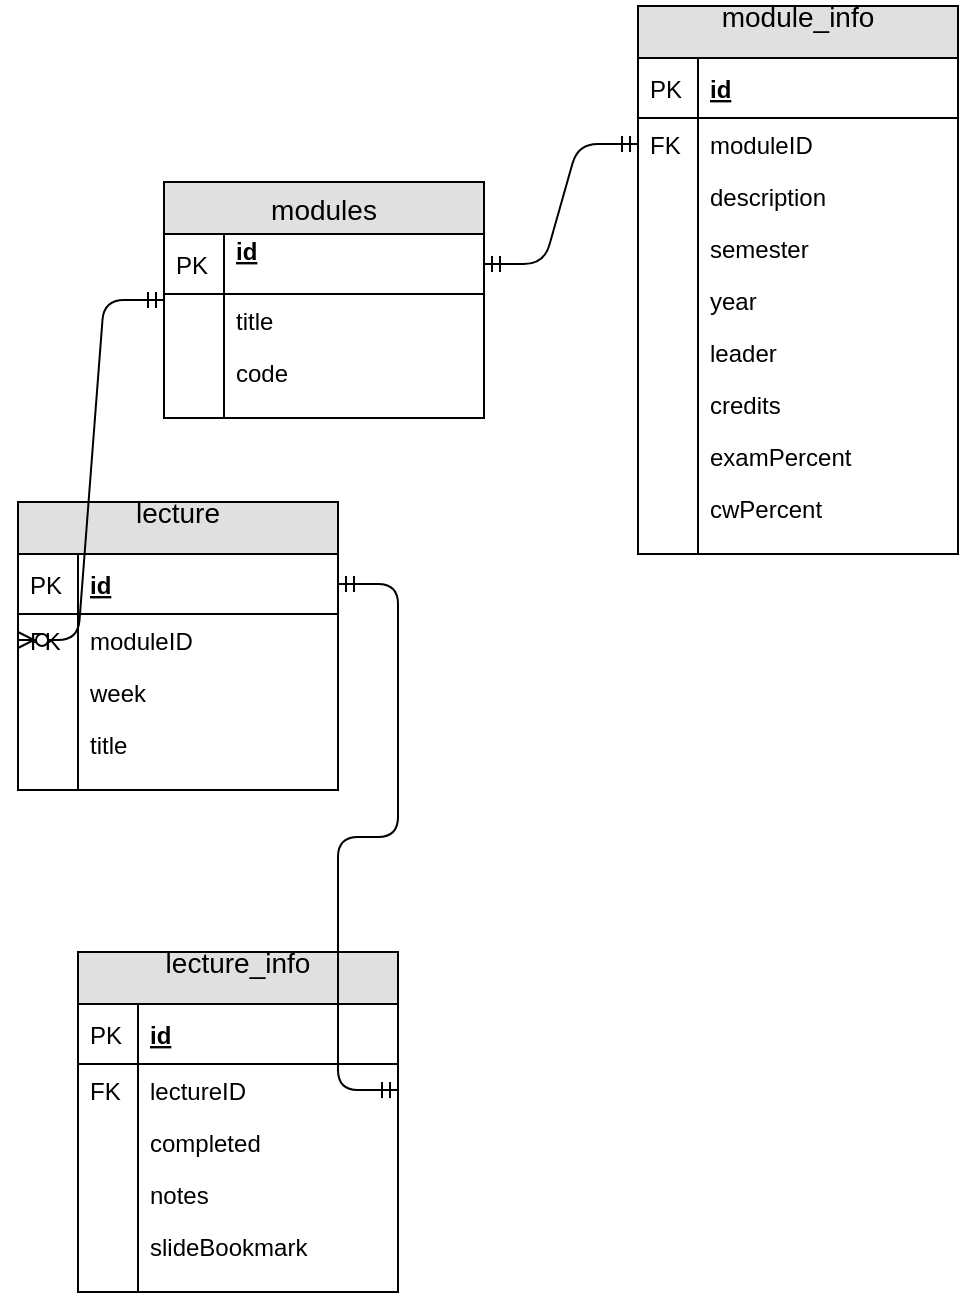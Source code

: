 <mxfile version="10.6.7" type="device"><diagram id="s_78DtTKtDamq9uqk_AS" name="Page-1"><mxGraphModel dx="446" dy="610" grid="1" gridSize="10" guides="1" tooltips="1" connect="1" arrows="1" fold="1" page="1" pageScale="1" pageWidth="827" pageHeight="1169" math="0" shadow="0"><root><mxCell id="0"/><mxCell id="1" parent="0"/><mxCell id="gHNW7DIVbkAKTmC-lWHP-13" value="module_info&#10;" style="swimlane;fontStyle=0;childLayout=stackLayout;horizontal=1;startSize=26;fillColor=#e0e0e0;horizontalStack=0;resizeParent=1;resizeParentMax=0;resizeLast=0;collapsible=1;marginBottom=0;swimlaneFillColor=#ffffff;align=center;fontSize=14;" vertex="1" parent="1"><mxGeometry x="490" y="185" width="160" height="274" as="geometry"/></mxCell><mxCell id="gHNW7DIVbkAKTmC-lWHP-14" value="id" style="shape=partialRectangle;top=0;left=0;right=0;bottom=1;align=left;verticalAlign=middle;fillColor=none;spacingLeft=34;spacingRight=4;overflow=hidden;rotatable=0;points=[[0,0.5],[1,0.5]];portConstraint=eastwest;dropTarget=0;fontStyle=5;fontSize=12;" vertex="1" parent="gHNW7DIVbkAKTmC-lWHP-13"><mxGeometry y="26" width="160" height="30" as="geometry"/></mxCell><mxCell id="gHNW7DIVbkAKTmC-lWHP-15" value="PK" style="shape=partialRectangle;top=0;left=0;bottom=0;fillColor=none;align=left;verticalAlign=middle;spacingLeft=4;spacingRight=4;overflow=hidden;rotatable=0;points=[];portConstraint=eastwest;part=1;fontSize=12;" vertex="1" connectable="0" parent="gHNW7DIVbkAKTmC-lWHP-14"><mxGeometry width="30" height="30" as="geometry"/></mxCell><mxCell id="gHNW7DIVbkAKTmC-lWHP-16" value="moduleID" style="shape=partialRectangle;top=0;left=0;right=0;bottom=0;align=left;verticalAlign=top;fillColor=none;spacingLeft=34;spacingRight=4;overflow=hidden;rotatable=0;points=[[0,0.5],[1,0.5]];portConstraint=eastwest;dropTarget=0;fontSize=12;" vertex="1" parent="gHNW7DIVbkAKTmC-lWHP-13"><mxGeometry y="56" width="160" height="26" as="geometry"/></mxCell><mxCell id="gHNW7DIVbkAKTmC-lWHP-17" value="FK" style="shape=partialRectangle;top=0;left=0;bottom=0;fillColor=none;align=left;verticalAlign=top;spacingLeft=4;spacingRight=4;overflow=hidden;rotatable=0;points=[];portConstraint=eastwest;part=1;fontSize=12;" vertex="1" connectable="0" parent="gHNW7DIVbkAKTmC-lWHP-16"><mxGeometry width="30" height="26" as="geometry"/></mxCell><mxCell id="gHNW7DIVbkAKTmC-lWHP-18" value="description" style="shape=partialRectangle;top=0;left=0;right=0;bottom=0;align=left;verticalAlign=top;fillColor=none;spacingLeft=34;spacingRight=4;overflow=hidden;rotatable=0;points=[[0,0.5],[1,0.5]];portConstraint=eastwest;dropTarget=0;fontSize=12;" vertex="1" parent="gHNW7DIVbkAKTmC-lWHP-13"><mxGeometry y="82" width="160" height="26" as="geometry"/></mxCell><mxCell id="gHNW7DIVbkAKTmC-lWHP-19" value="" style="shape=partialRectangle;top=0;left=0;bottom=0;fillColor=none;align=left;verticalAlign=top;spacingLeft=4;spacingRight=4;overflow=hidden;rotatable=0;points=[];portConstraint=eastwest;part=1;fontSize=12;" vertex="1" connectable="0" parent="gHNW7DIVbkAKTmC-lWHP-18"><mxGeometry width="30" height="26" as="geometry"/></mxCell><mxCell id="gHNW7DIVbkAKTmC-lWHP-20" value="semester" style="shape=partialRectangle;top=0;left=0;right=0;bottom=0;align=left;verticalAlign=top;fillColor=none;spacingLeft=34;spacingRight=4;overflow=hidden;rotatable=0;points=[[0,0.5],[1,0.5]];portConstraint=eastwest;dropTarget=0;fontSize=12;" vertex="1" parent="gHNW7DIVbkAKTmC-lWHP-13"><mxGeometry y="108" width="160" height="26" as="geometry"/></mxCell><mxCell id="gHNW7DIVbkAKTmC-lWHP-21" value="" style="shape=partialRectangle;top=0;left=0;bottom=0;fillColor=none;align=left;verticalAlign=top;spacingLeft=4;spacingRight=4;overflow=hidden;rotatable=0;points=[];portConstraint=eastwest;part=1;fontSize=12;" vertex="1" connectable="0" parent="gHNW7DIVbkAKTmC-lWHP-20"><mxGeometry width="30" height="26" as="geometry"/></mxCell><mxCell id="gHNW7DIVbkAKTmC-lWHP-35" value="year" style="shape=partialRectangle;top=0;left=0;right=0;bottom=0;align=left;verticalAlign=top;fillColor=none;spacingLeft=34;spacingRight=4;overflow=hidden;rotatable=0;points=[[0,0.5],[1,0.5]];portConstraint=eastwest;dropTarget=0;fontSize=12;" vertex="1" parent="gHNW7DIVbkAKTmC-lWHP-13"><mxGeometry y="134" width="160" height="26" as="geometry"/></mxCell><mxCell id="gHNW7DIVbkAKTmC-lWHP-36" value="" style="shape=partialRectangle;top=0;left=0;bottom=0;fillColor=none;align=left;verticalAlign=top;spacingLeft=4;spacingRight=4;overflow=hidden;rotatable=0;points=[];portConstraint=eastwest;part=1;fontSize=12;" vertex="1" connectable="0" parent="gHNW7DIVbkAKTmC-lWHP-35"><mxGeometry width="30" height="26" as="geometry"/></mxCell><mxCell id="gHNW7DIVbkAKTmC-lWHP-37" value="leader&#10;" style="shape=partialRectangle;top=0;left=0;right=0;bottom=0;align=left;verticalAlign=top;fillColor=none;spacingLeft=34;spacingRight=4;overflow=hidden;rotatable=0;points=[[0,0.5],[1,0.5]];portConstraint=eastwest;dropTarget=0;fontSize=12;" vertex="1" parent="gHNW7DIVbkAKTmC-lWHP-13"><mxGeometry y="160" width="160" height="26" as="geometry"/></mxCell><mxCell id="gHNW7DIVbkAKTmC-lWHP-38" value="" style="shape=partialRectangle;top=0;left=0;bottom=0;fillColor=none;align=left;verticalAlign=top;spacingLeft=4;spacingRight=4;overflow=hidden;rotatable=0;points=[];portConstraint=eastwest;part=1;fontSize=12;" vertex="1" connectable="0" parent="gHNW7DIVbkAKTmC-lWHP-37"><mxGeometry width="30" height="26" as="geometry"/></mxCell><mxCell id="gHNW7DIVbkAKTmC-lWHP-39" value="credits&#10;" style="shape=partialRectangle;top=0;left=0;right=0;bottom=0;align=left;verticalAlign=top;fillColor=none;spacingLeft=34;spacingRight=4;overflow=hidden;rotatable=0;points=[[0,0.5],[1,0.5]];portConstraint=eastwest;dropTarget=0;fontSize=12;" vertex="1" parent="gHNW7DIVbkAKTmC-lWHP-13"><mxGeometry y="186" width="160" height="26" as="geometry"/></mxCell><mxCell id="gHNW7DIVbkAKTmC-lWHP-40" value="" style="shape=partialRectangle;top=0;left=0;bottom=0;fillColor=none;align=left;verticalAlign=top;spacingLeft=4;spacingRight=4;overflow=hidden;rotatable=0;points=[];portConstraint=eastwest;part=1;fontSize=12;" vertex="1" connectable="0" parent="gHNW7DIVbkAKTmC-lWHP-39"><mxGeometry width="30" height="26" as="geometry"/></mxCell><mxCell id="gHNW7DIVbkAKTmC-lWHP-41" value="examPercent&#10;" style="shape=partialRectangle;top=0;left=0;right=0;bottom=0;align=left;verticalAlign=top;fillColor=none;spacingLeft=34;spacingRight=4;overflow=hidden;rotatable=0;points=[[0,0.5],[1,0.5]];portConstraint=eastwest;dropTarget=0;fontSize=12;" vertex="1" parent="gHNW7DIVbkAKTmC-lWHP-13"><mxGeometry y="212" width="160" height="26" as="geometry"/></mxCell><mxCell id="gHNW7DIVbkAKTmC-lWHP-42" value="" style="shape=partialRectangle;top=0;left=0;bottom=0;fillColor=none;align=left;verticalAlign=top;spacingLeft=4;spacingRight=4;overflow=hidden;rotatable=0;points=[];portConstraint=eastwest;part=1;fontSize=12;" vertex="1" connectable="0" parent="gHNW7DIVbkAKTmC-lWHP-41"><mxGeometry width="30" height="26" as="geometry"/></mxCell><mxCell id="gHNW7DIVbkAKTmC-lWHP-43" value="cwPercent&#10;" style="shape=partialRectangle;top=0;left=0;right=0;bottom=0;align=left;verticalAlign=top;fillColor=none;spacingLeft=34;spacingRight=4;overflow=hidden;rotatable=0;points=[[0,0.5],[1,0.5]];portConstraint=eastwest;dropTarget=0;fontSize=12;" vertex="1" parent="gHNW7DIVbkAKTmC-lWHP-13"><mxGeometry y="238" width="160" height="26" as="geometry"/></mxCell><mxCell id="gHNW7DIVbkAKTmC-lWHP-44" value="" style="shape=partialRectangle;top=0;left=0;bottom=0;fillColor=none;align=left;verticalAlign=top;spacingLeft=4;spacingRight=4;overflow=hidden;rotatable=0;points=[];portConstraint=eastwest;part=1;fontSize=12;" vertex="1" connectable="0" parent="gHNW7DIVbkAKTmC-lWHP-43"><mxGeometry width="30" height="26" as="geometry"/></mxCell><mxCell id="gHNW7DIVbkAKTmC-lWHP-22" value="" style="shape=partialRectangle;top=0;left=0;right=0;bottom=0;align=left;verticalAlign=top;fillColor=none;spacingLeft=34;spacingRight=4;overflow=hidden;rotatable=0;points=[[0,0.5],[1,0.5]];portConstraint=eastwest;dropTarget=0;fontSize=12;" vertex="1" parent="gHNW7DIVbkAKTmC-lWHP-13"><mxGeometry y="264" width="160" height="10" as="geometry"/></mxCell><mxCell id="gHNW7DIVbkAKTmC-lWHP-23" value="" style="shape=partialRectangle;top=0;left=0;bottom=0;fillColor=none;align=left;verticalAlign=top;spacingLeft=4;spacingRight=4;overflow=hidden;rotatable=0;points=[];portConstraint=eastwest;part=1;fontSize=12;" vertex="1" connectable="0" parent="gHNW7DIVbkAKTmC-lWHP-22"><mxGeometry width="30" height="10" as="geometry"/></mxCell><mxCell id="gHNW7DIVbkAKTmC-lWHP-24" value="modules" style="swimlane;fontStyle=0;childLayout=stackLayout;horizontal=1;startSize=26;fillColor=#e0e0e0;horizontalStack=0;resizeParent=1;resizeParentMax=0;resizeLast=0;collapsible=1;marginBottom=0;swimlaneFillColor=#ffffff;align=center;fontSize=14;" vertex="1" parent="1"><mxGeometry x="253" y="273" width="160" height="118" as="geometry"/></mxCell><mxCell id="gHNW7DIVbkAKTmC-lWHP-25" value="id&#10;" style="shape=partialRectangle;top=0;left=0;right=0;bottom=1;align=left;verticalAlign=middle;fillColor=none;spacingLeft=34;spacingRight=4;overflow=hidden;rotatable=0;points=[[0,0.5],[1,0.5]];portConstraint=eastwest;dropTarget=0;fontStyle=5;fontSize=12;" vertex="1" parent="gHNW7DIVbkAKTmC-lWHP-24"><mxGeometry y="26" width="160" height="30" as="geometry"/></mxCell><mxCell id="gHNW7DIVbkAKTmC-lWHP-26" value="PK" style="shape=partialRectangle;top=0;left=0;bottom=0;fillColor=none;align=left;verticalAlign=middle;spacingLeft=4;spacingRight=4;overflow=hidden;rotatable=0;points=[];portConstraint=eastwest;part=1;fontSize=12;" vertex="1" connectable="0" parent="gHNW7DIVbkAKTmC-lWHP-25"><mxGeometry width="30" height="30" as="geometry"/></mxCell><mxCell id="gHNW7DIVbkAKTmC-lWHP-27" value="title" style="shape=partialRectangle;top=0;left=0;right=0;bottom=0;align=left;verticalAlign=top;fillColor=none;spacingLeft=34;spacingRight=4;overflow=hidden;rotatable=0;points=[[0,0.5],[1,0.5]];portConstraint=eastwest;dropTarget=0;fontSize=12;" vertex="1" parent="gHNW7DIVbkAKTmC-lWHP-24"><mxGeometry y="56" width="160" height="26" as="geometry"/></mxCell><mxCell id="gHNW7DIVbkAKTmC-lWHP-28" value="" style="shape=partialRectangle;top=0;left=0;bottom=0;fillColor=none;align=left;verticalAlign=top;spacingLeft=4;spacingRight=4;overflow=hidden;rotatable=0;points=[];portConstraint=eastwest;part=1;fontSize=12;" vertex="1" connectable="0" parent="gHNW7DIVbkAKTmC-lWHP-27"><mxGeometry width="30" height="26" as="geometry"/></mxCell><mxCell id="gHNW7DIVbkAKTmC-lWHP-29" value="code" style="shape=partialRectangle;top=0;left=0;right=0;bottom=0;align=left;verticalAlign=top;fillColor=none;spacingLeft=34;spacingRight=4;overflow=hidden;rotatable=0;points=[[0,0.5],[1,0.5]];portConstraint=eastwest;dropTarget=0;fontSize=12;" vertex="1" parent="gHNW7DIVbkAKTmC-lWHP-24"><mxGeometry y="82" width="160" height="26" as="geometry"/></mxCell><mxCell id="gHNW7DIVbkAKTmC-lWHP-30" value="" style="shape=partialRectangle;top=0;left=0;bottom=0;fillColor=none;align=left;verticalAlign=top;spacingLeft=4;spacingRight=4;overflow=hidden;rotatable=0;points=[];portConstraint=eastwest;part=1;fontSize=12;" vertex="1" connectable="0" parent="gHNW7DIVbkAKTmC-lWHP-29"><mxGeometry width="30" height="26" as="geometry"/></mxCell><mxCell id="gHNW7DIVbkAKTmC-lWHP-33" value="" style="shape=partialRectangle;top=0;left=0;right=0;bottom=0;align=left;verticalAlign=top;fillColor=none;spacingLeft=34;spacingRight=4;overflow=hidden;rotatable=0;points=[[0,0.5],[1,0.5]];portConstraint=eastwest;dropTarget=0;fontSize=12;" vertex="1" parent="gHNW7DIVbkAKTmC-lWHP-24"><mxGeometry y="108" width="160" height="10" as="geometry"/></mxCell><mxCell id="gHNW7DIVbkAKTmC-lWHP-34" value="" style="shape=partialRectangle;top=0;left=0;bottom=0;fillColor=none;align=left;verticalAlign=top;spacingLeft=4;spacingRight=4;overflow=hidden;rotatable=0;points=[];portConstraint=eastwest;part=1;fontSize=12;" vertex="1" connectable="0" parent="gHNW7DIVbkAKTmC-lWHP-33"><mxGeometry width="30" height="10" as="geometry"/></mxCell><mxCell id="gHNW7DIVbkAKTmC-lWHP-45" value="" style="edgeStyle=entityRelationEdgeStyle;fontSize=12;html=1;endArrow=ERmandOne;startArrow=ERmandOne;entryX=0;entryY=0.5;entryDx=0;entryDy=0;exitX=1;exitY=0.5;exitDx=0;exitDy=0;" edge="1" parent="1" source="gHNW7DIVbkAKTmC-lWHP-25" target="gHNW7DIVbkAKTmC-lWHP-16"><mxGeometry width="100" height="100" relative="1" as="geometry"><mxPoint x="340" y="420" as="sourcePoint"/><mxPoint x="440" y="320" as="targetPoint"/></mxGeometry></mxCell><mxCell id="gHNW7DIVbkAKTmC-lWHP-46" value="lecture&#10;" style="swimlane;fontStyle=0;childLayout=stackLayout;horizontal=1;startSize=26;fillColor=#e0e0e0;horizontalStack=0;resizeParent=1;resizeParentMax=0;resizeLast=0;collapsible=1;marginBottom=0;swimlaneFillColor=#ffffff;align=center;fontSize=14;" vertex="1" parent="1"><mxGeometry x="180" y="433" width="160" height="144" as="geometry"/></mxCell><mxCell id="gHNW7DIVbkAKTmC-lWHP-47" value="id" style="shape=partialRectangle;top=0;left=0;right=0;bottom=1;align=left;verticalAlign=middle;fillColor=none;spacingLeft=34;spacingRight=4;overflow=hidden;rotatable=0;points=[[0,0.5],[1,0.5]];portConstraint=eastwest;dropTarget=0;fontStyle=5;fontSize=12;" vertex="1" parent="gHNW7DIVbkAKTmC-lWHP-46"><mxGeometry y="26" width="160" height="30" as="geometry"/></mxCell><mxCell id="gHNW7DIVbkAKTmC-lWHP-48" value="PK" style="shape=partialRectangle;top=0;left=0;bottom=0;fillColor=none;align=left;verticalAlign=middle;spacingLeft=4;spacingRight=4;overflow=hidden;rotatable=0;points=[];portConstraint=eastwest;part=1;fontSize=12;" vertex="1" connectable="0" parent="gHNW7DIVbkAKTmC-lWHP-47"><mxGeometry width="30" height="30" as="geometry"/></mxCell><mxCell id="gHNW7DIVbkAKTmC-lWHP-49" value="moduleID" style="shape=partialRectangle;top=0;left=0;right=0;bottom=0;align=left;verticalAlign=top;fillColor=none;spacingLeft=34;spacingRight=4;overflow=hidden;rotatable=0;points=[[0,0.5],[1,0.5]];portConstraint=eastwest;dropTarget=0;fontSize=12;" vertex="1" parent="gHNW7DIVbkAKTmC-lWHP-46"><mxGeometry y="56" width="160" height="26" as="geometry"/></mxCell><mxCell id="gHNW7DIVbkAKTmC-lWHP-50" value="FK" style="shape=partialRectangle;top=0;left=0;bottom=0;fillColor=none;align=left;verticalAlign=top;spacingLeft=4;spacingRight=4;overflow=hidden;rotatable=0;points=[];portConstraint=eastwest;part=1;fontSize=12;" vertex="1" connectable="0" parent="gHNW7DIVbkAKTmC-lWHP-49"><mxGeometry width="30" height="26" as="geometry"/></mxCell><mxCell id="gHNW7DIVbkAKTmC-lWHP-51" value="week" style="shape=partialRectangle;top=0;left=0;right=0;bottom=0;align=left;verticalAlign=top;fillColor=none;spacingLeft=34;spacingRight=4;overflow=hidden;rotatable=0;points=[[0,0.5],[1,0.5]];portConstraint=eastwest;dropTarget=0;fontSize=12;" vertex="1" parent="gHNW7DIVbkAKTmC-lWHP-46"><mxGeometry y="82" width="160" height="26" as="geometry"/></mxCell><mxCell id="gHNW7DIVbkAKTmC-lWHP-52" value="" style="shape=partialRectangle;top=0;left=0;bottom=0;fillColor=none;align=left;verticalAlign=top;spacingLeft=4;spacingRight=4;overflow=hidden;rotatable=0;points=[];portConstraint=eastwest;part=1;fontSize=12;" vertex="1" connectable="0" parent="gHNW7DIVbkAKTmC-lWHP-51"><mxGeometry width="30" height="26" as="geometry"/></mxCell><mxCell id="gHNW7DIVbkAKTmC-lWHP-53" value="title" style="shape=partialRectangle;top=0;left=0;right=0;bottom=0;align=left;verticalAlign=top;fillColor=none;spacingLeft=34;spacingRight=4;overflow=hidden;rotatable=0;points=[[0,0.5],[1,0.5]];portConstraint=eastwest;dropTarget=0;fontSize=12;" vertex="1" parent="gHNW7DIVbkAKTmC-lWHP-46"><mxGeometry y="108" width="160" height="26" as="geometry"/></mxCell><mxCell id="gHNW7DIVbkAKTmC-lWHP-54" value="" style="shape=partialRectangle;top=0;left=0;bottom=0;fillColor=none;align=left;verticalAlign=top;spacingLeft=4;spacingRight=4;overflow=hidden;rotatable=0;points=[];portConstraint=eastwest;part=1;fontSize=12;" vertex="1" connectable="0" parent="gHNW7DIVbkAKTmC-lWHP-53"><mxGeometry width="30" height="26" as="geometry"/></mxCell><mxCell id="gHNW7DIVbkAKTmC-lWHP-55" value="" style="shape=partialRectangle;top=0;left=0;right=0;bottom=0;align=left;verticalAlign=top;fillColor=none;spacingLeft=34;spacingRight=4;overflow=hidden;rotatable=0;points=[[0,0.5],[1,0.5]];portConstraint=eastwest;dropTarget=0;fontSize=12;" vertex="1" parent="gHNW7DIVbkAKTmC-lWHP-46"><mxGeometry y="134" width="160" height="10" as="geometry"/></mxCell><mxCell id="gHNW7DIVbkAKTmC-lWHP-56" value="" style="shape=partialRectangle;top=0;left=0;bottom=0;fillColor=none;align=left;verticalAlign=top;spacingLeft=4;spacingRight=4;overflow=hidden;rotatable=0;points=[];portConstraint=eastwest;part=1;fontSize=12;" vertex="1" connectable="0" parent="gHNW7DIVbkAKTmC-lWHP-55"><mxGeometry width="30" height="10" as="geometry"/></mxCell><mxCell id="gHNW7DIVbkAKTmC-lWHP-59" value="" style="edgeStyle=entityRelationEdgeStyle;fontSize=12;html=1;endArrow=ERzeroToMany;startArrow=ERmandOne;entryX=0;entryY=0.5;entryDx=0;entryDy=0;" edge="1" parent="1" source="gHNW7DIVbkAKTmC-lWHP-24" target="gHNW7DIVbkAKTmC-lWHP-49"><mxGeometry width="100" height="100" relative="1" as="geometry"><mxPoint x="300" y="550" as="sourcePoint"/><mxPoint x="190" y="170" as="targetPoint"/></mxGeometry></mxCell><mxCell id="gHNW7DIVbkAKTmC-lWHP-64" value="lecture_info&#10;" style="swimlane;fontStyle=0;childLayout=stackLayout;horizontal=1;startSize=26;fillColor=#e0e0e0;horizontalStack=0;resizeParent=1;resizeParentMax=0;resizeLast=0;collapsible=1;marginBottom=0;swimlaneFillColor=#ffffff;align=center;fontSize=14;" vertex="1" parent="1"><mxGeometry x="210" y="658" width="160" height="170" as="geometry"/></mxCell><mxCell id="gHNW7DIVbkAKTmC-lWHP-65" value="id" style="shape=partialRectangle;top=0;left=0;right=0;bottom=1;align=left;verticalAlign=middle;fillColor=none;spacingLeft=34;spacingRight=4;overflow=hidden;rotatable=0;points=[[0,0.5],[1,0.5]];portConstraint=eastwest;dropTarget=0;fontStyle=5;fontSize=12;" vertex="1" parent="gHNW7DIVbkAKTmC-lWHP-64"><mxGeometry y="26" width="160" height="30" as="geometry"/></mxCell><mxCell id="gHNW7DIVbkAKTmC-lWHP-66" value="PK" style="shape=partialRectangle;top=0;left=0;bottom=0;fillColor=none;align=left;verticalAlign=middle;spacingLeft=4;spacingRight=4;overflow=hidden;rotatable=0;points=[];portConstraint=eastwest;part=1;fontSize=12;" vertex="1" connectable="0" parent="gHNW7DIVbkAKTmC-lWHP-65"><mxGeometry width="30" height="30" as="geometry"/></mxCell><mxCell id="gHNW7DIVbkAKTmC-lWHP-67" value="lectureID" style="shape=partialRectangle;top=0;left=0;right=0;bottom=0;align=left;verticalAlign=top;fillColor=none;spacingLeft=34;spacingRight=4;overflow=hidden;rotatable=0;points=[[0,0.5],[1,0.5]];portConstraint=eastwest;dropTarget=0;fontSize=12;" vertex="1" parent="gHNW7DIVbkAKTmC-lWHP-64"><mxGeometry y="56" width="160" height="26" as="geometry"/></mxCell><mxCell id="gHNW7DIVbkAKTmC-lWHP-68" value="FK" style="shape=partialRectangle;top=0;left=0;bottom=0;fillColor=none;align=left;verticalAlign=top;spacingLeft=4;spacingRight=4;overflow=hidden;rotatable=0;points=[];portConstraint=eastwest;part=1;fontSize=12;" vertex="1" connectable="0" parent="gHNW7DIVbkAKTmC-lWHP-67"><mxGeometry width="30" height="26" as="geometry"/></mxCell><mxCell id="gHNW7DIVbkAKTmC-lWHP-69" value="completed" style="shape=partialRectangle;top=0;left=0;right=0;bottom=0;align=left;verticalAlign=top;fillColor=none;spacingLeft=34;spacingRight=4;overflow=hidden;rotatable=0;points=[[0,0.5],[1,0.5]];portConstraint=eastwest;dropTarget=0;fontSize=12;" vertex="1" parent="gHNW7DIVbkAKTmC-lWHP-64"><mxGeometry y="82" width="160" height="26" as="geometry"/></mxCell><mxCell id="gHNW7DIVbkAKTmC-lWHP-70" value="" style="shape=partialRectangle;top=0;left=0;bottom=0;fillColor=none;align=left;verticalAlign=top;spacingLeft=4;spacingRight=4;overflow=hidden;rotatable=0;points=[];portConstraint=eastwest;part=1;fontSize=12;" vertex="1" connectable="0" parent="gHNW7DIVbkAKTmC-lWHP-69"><mxGeometry width="30" height="26" as="geometry"/></mxCell><mxCell id="gHNW7DIVbkAKTmC-lWHP-71" value="notes" style="shape=partialRectangle;top=0;left=0;right=0;bottom=0;align=left;verticalAlign=top;fillColor=none;spacingLeft=34;spacingRight=4;overflow=hidden;rotatable=0;points=[[0,0.5],[1,0.5]];portConstraint=eastwest;dropTarget=0;fontSize=12;" vertex="1" parent="gHNW7DIVbkAKTmC-lWHP-64"><mxGeometry y="108" width="160" height="26" as="geometry"/></mxCell><mxCell id="gHNW7DIVbkAKTmC-lWHP-72" value="" style="shape=partialRectangle;top=0;left=0;bottom=0;fillColor=none;align=left;verticalAlign=top;spacingLeft=4;spacingRight=4;overflow=hidden;rotatable=0;points=[];portConstraint=eastwest;part=1;fontSize=12;" vertex="1" connectable="0" parent="gHNW7DIVbkAKTmC-lWHP-71"><mxGeometry width="30" height="26" as="geometry"/></mxCell><mxCell id="gHNW7DIVbkAKTmC-lWHP-75" value="slideBookmark" style="shape=partialRectangle;top=0;left=0;right=0;bottom=0;align=left;verticalAlign=top;fillColor=none;spacingLeft=34;spacingRight=4;overflow=hidden;rotatable=0;points=[[0,0.5],[1,0.5]];portConstraint=eastwest;dropTarget=0;fontSize=12;" vertex="1" parent="gHNW7DIVbkAKTmC-lWHP-64"><mxGeometry y="134" width="160" height="26" as="geometry"/></mxCell><mxCell id="gHNW7DIVbkAKTmC-lWHP-76" value="" style="shape=partialRectangle;top=0;left=0;bottom=0;fillColor=none;align=left;verticalAlign=top;spacingLeft=4;spacingRight=4;overflow=hidden;rotatable=0;points=[];portConstraint=eastwest;part=1;fontSize=12;" vertex="1" connectable="0" parent="gHNW7DIVbkAKTmC-lWHP-75"><mxGeometry width="30" height="26" as="geometry"/></mxCell><mxCell id="gHNW7DIVbkAKTmC-lWHP-73" value="" style="shape=partialRectangle;top=0;left=0;right=0;bottom=0;align=left;verticalAlign=top;fillColor=none;spacingLeft=34;spacingRight=4;overflow=hidden;rotatable=0;points=[[0,0.5],[1,0.5]];portConstraint=eastwest;dropTarget=0;fontSize=12;" vertex="1" parent="gHNW7DIVbkAKTmC-lWHP-64"><mxGeometry y="160" width="160" height="10" as="geometry"/></mxCell><mxCell id="gHNW7DIVbkAKTmC-lWHP-74" value="" style="shape=partialRectangle;top=0;left=0;bottom=0;fillColor=none;align=left;verticalAlign=top;spacingLeft=4;spacingRight=4;overflow=hidden;rotatable=0;points=[];portConstraint=eastwest;part=1;fontSize=12;" vertex="1" connectable="0" parent="gHNW7DIVbkAKTmC-lWHP-73"><mxGeometry width="30" height="10" as="geometry"/></mxCell><mxCell id="gHNW7DIVbkAKTmC-lWHP-77" value="" style="edgeStyle=entityRelationEdgeStyle;fontSize=12;html=1;endArrow=ERmandOne;startArrow=ERmandOne;exitX=1;exitY=0.5;exitDx=0;exitDy=0;" edge="1" parent="1" source="gHNW7DIVbkAKTmC-lWHP-67" target="gHNW7DIVbkAKTmC-lWHP-47"><mxGeometry width="100" height="100" relative="1" as="geometry"><mxPoint x="180" y="710" as="sourcePoint"/><mxPoint x="260" y="540" as="targetPoint"/></mxGeometry></mxCell></root></mxGraphModel></diagram></mxfile>